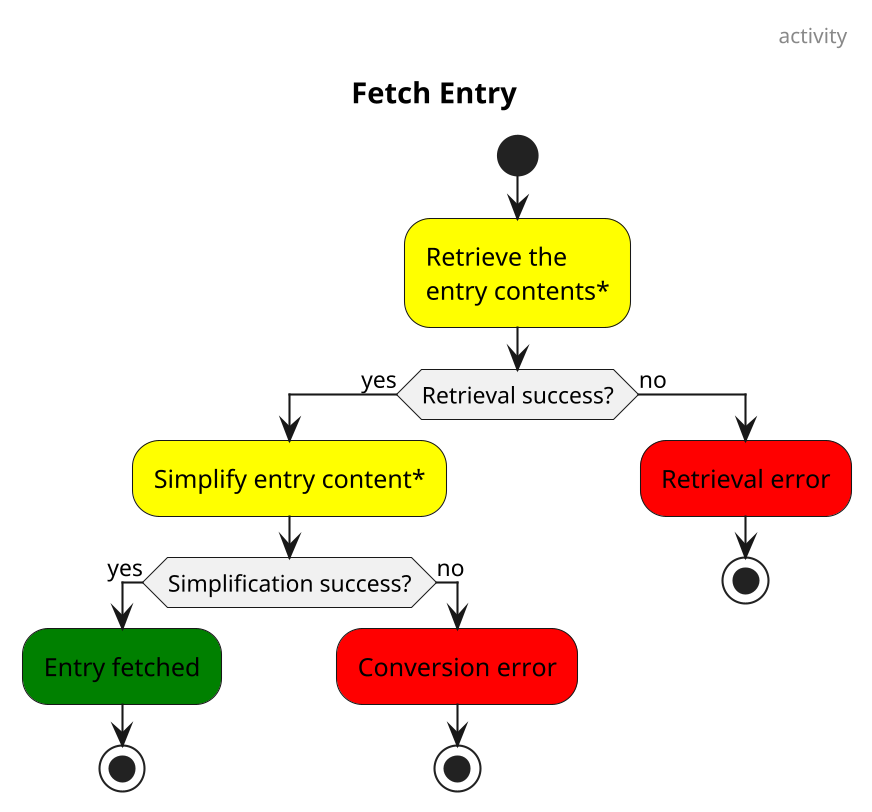 @startuml fetch-entry-activity
skinparam dpi 200
header activity
title Fetch Entry

start
#yellow:Retrieve the
entry contents*;
if (Retrieval success?) then (yes)
    #yellow:Simplify entry content*;
    if (Simplification success?) then (yes)
        #green:Entry fetched;
        stop
    else (no)
        #red:Conversion error;
        stop
    endif
else (no)
    #red:Retrieval error;
    stop
endif
@enduml